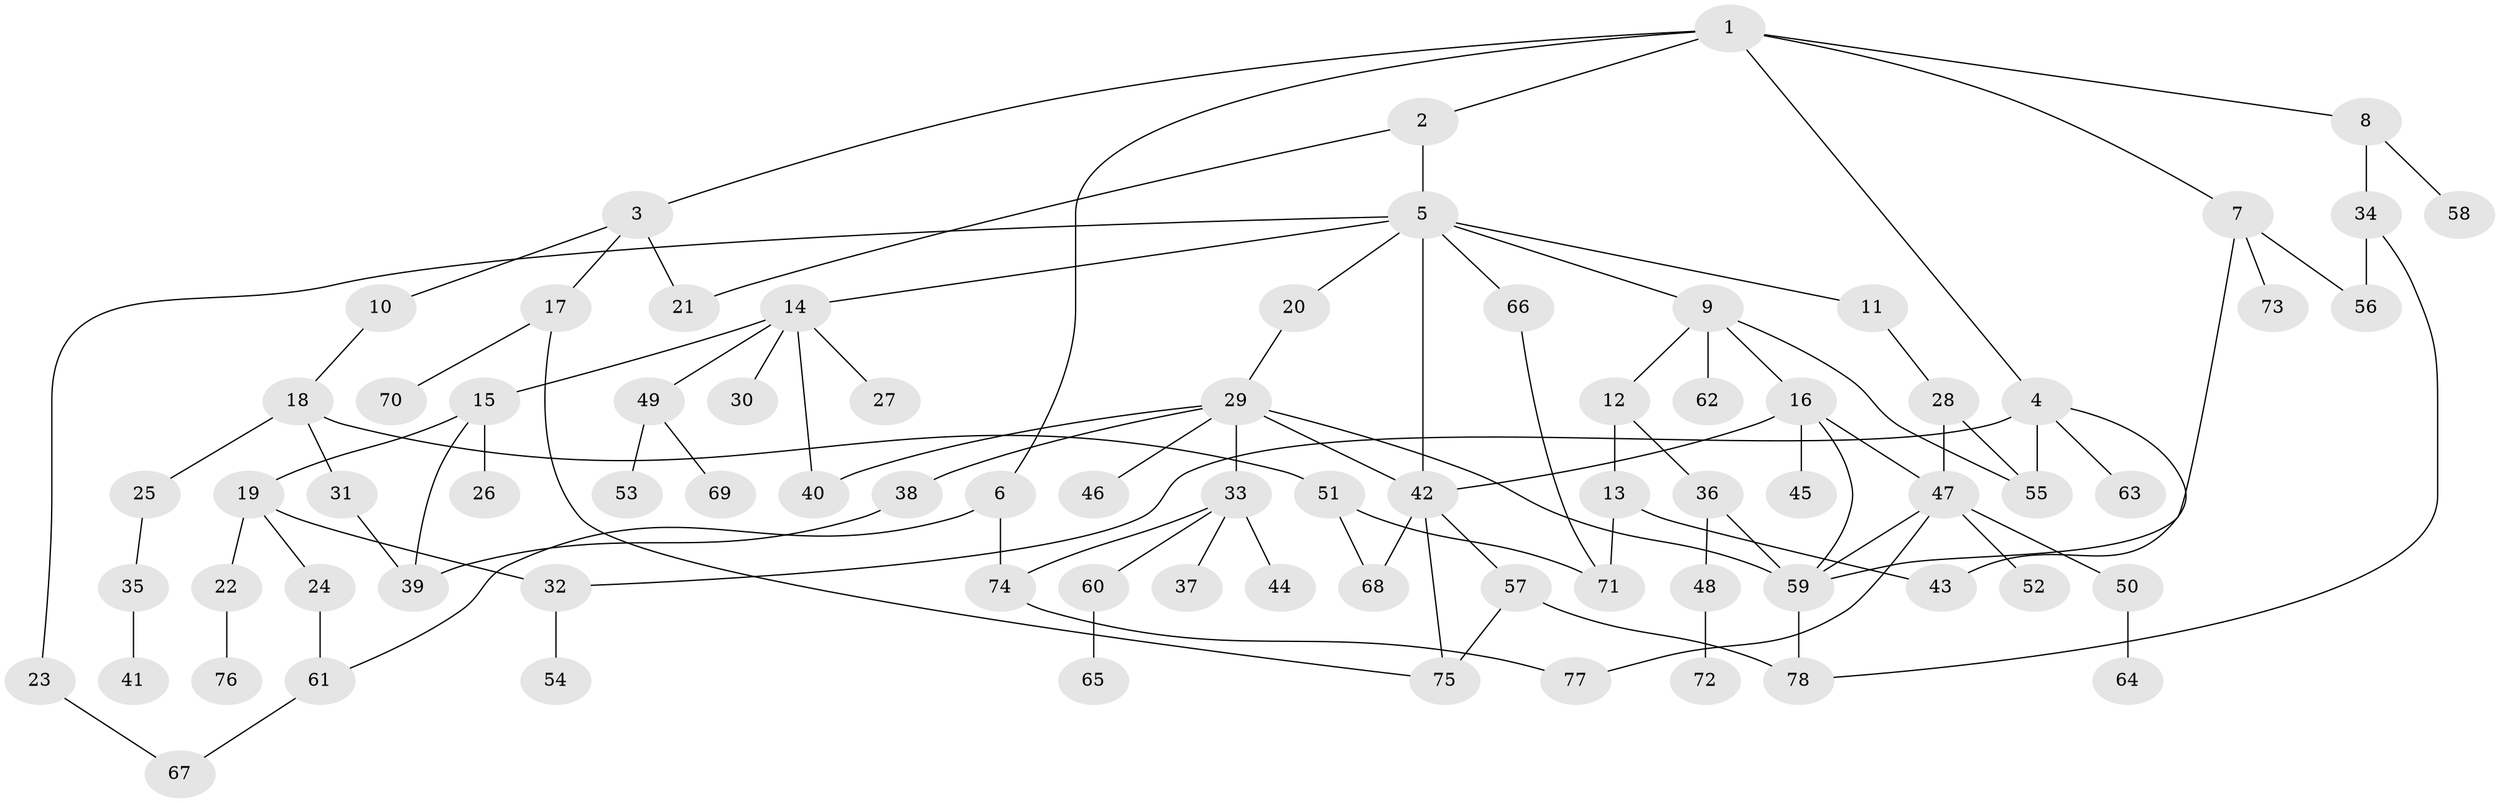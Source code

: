 // Generated by graph-tools (version 1.1) at 2025/49/03/09/25 03:49:25]
// undirected, 78 vertices, 104 edges
graph export_dot {
graph [start="1"]
  node [color=gray90,style=filled];
  1;
  2;
  3;
  4;
  5;
  6;
  7;
  8;
  9;
  10;
  11;
  12;
  13;
  14;
  15;
  16;
  17;
  18;
  19;
  20;
  21;
  22;
  23;
  24;
  25;
  26;
  27;
  28;
  29;
  30;
  31;
  32;
  33;
  34;
  35;
  36;
  37;
  38;
  39;
  40;
  41;
  42;
  43;
  44;
  45;
  46;
  47;
  48;
  49;
  50;
  51;
  52;
  53;
  54;
  55;
  56;
  57;
  58;
  59;
  60;
  61;
  62;
  63;
  64;
  65;
  66;
  67;
  68;
  69;
  70;
  71;
  72;
  73;
  74;
  75;
  76;
  77;
  78;
  1 -- 2;
  1 -- 3;
  1 -- 4;
  1 -- 6;
  1 -- 7;
  1 -- 8;
  2 -- 5;
  2 -- 21;
  3 -- 10;
  3 -- 17;
  3 -- 21;
  4 -- 43;
  4 -- 55;
  4 -- 63;
  4 -- 32;
  5 -- 9;
  5 -- 11;
  5 -- 14;
  5 -- 20;
  5 -- 23;
  5 -- 42;
  5 -- 66;
  6 -- 74;
  6 -- 61;
  7 -- 56;
  7 -- 73;
  7 -- 59;
  8 -- 34;
  8 -- 58;
  9 -- 12;
  9 -- 16;
  9 -- 62;
  9 -- 55;
  10 -- 18;
  11 -- 28;
  12 -- 13;
  12 -- 36;
  13 -- 71;
  13 -- 43;
  14 -- 15;
  14 -- 27;
  14 -- 30;
  14 -- 49;
  14 -- 40;
  15 -- 19;
  15 -- 26;
  15 -- 39;
  16 -- 45;
  16 -- 42;
  16 -- 47;
  16 -- 59;
  17 -- 70;
  17 -- 75;
  18 -- 25;
  18 -- 31;
  18 -- 51;
  19 -- 22;
  19 -- 24;
  19 -- 32;
  20 -- 29;
  22 -- 76;
  23 -- 67;
  24 -- 61;
  25 -- 35;
  28 -- 47;
  28 -- 55;
  29 -- 33;
  29 -- 38;
  29 -- 40;
  29 -- 46;
  29 -- 59;
  29 -- 42;
  31 -- 39;
  32 -- 54;
  33 -- 37;
  33 -- 44;
  33 -- 60;
  33 -- 74;
  34 -- 56;
  34 -- 78;
  35 -- 41;
  36 -- 48;
  36 -- 59;
  38 -- 39;
  42 -- 57;
  42 -- 68;
  42 -- 75;
  47 -- 50;
  47 -- 52;
  47 -- 77;
  47 -- 59;
  48 -- 72;
  49 -- 53;
  49 -- 69;
  50 -- 64;
  51 -- 71;
  51 -- 68;
  57 -- 75;
  57 -- 78;
  59 -- 78;
  60 -- 65;
  61 -- 67;
  66 -- 71;
  74 -- 77;
}
